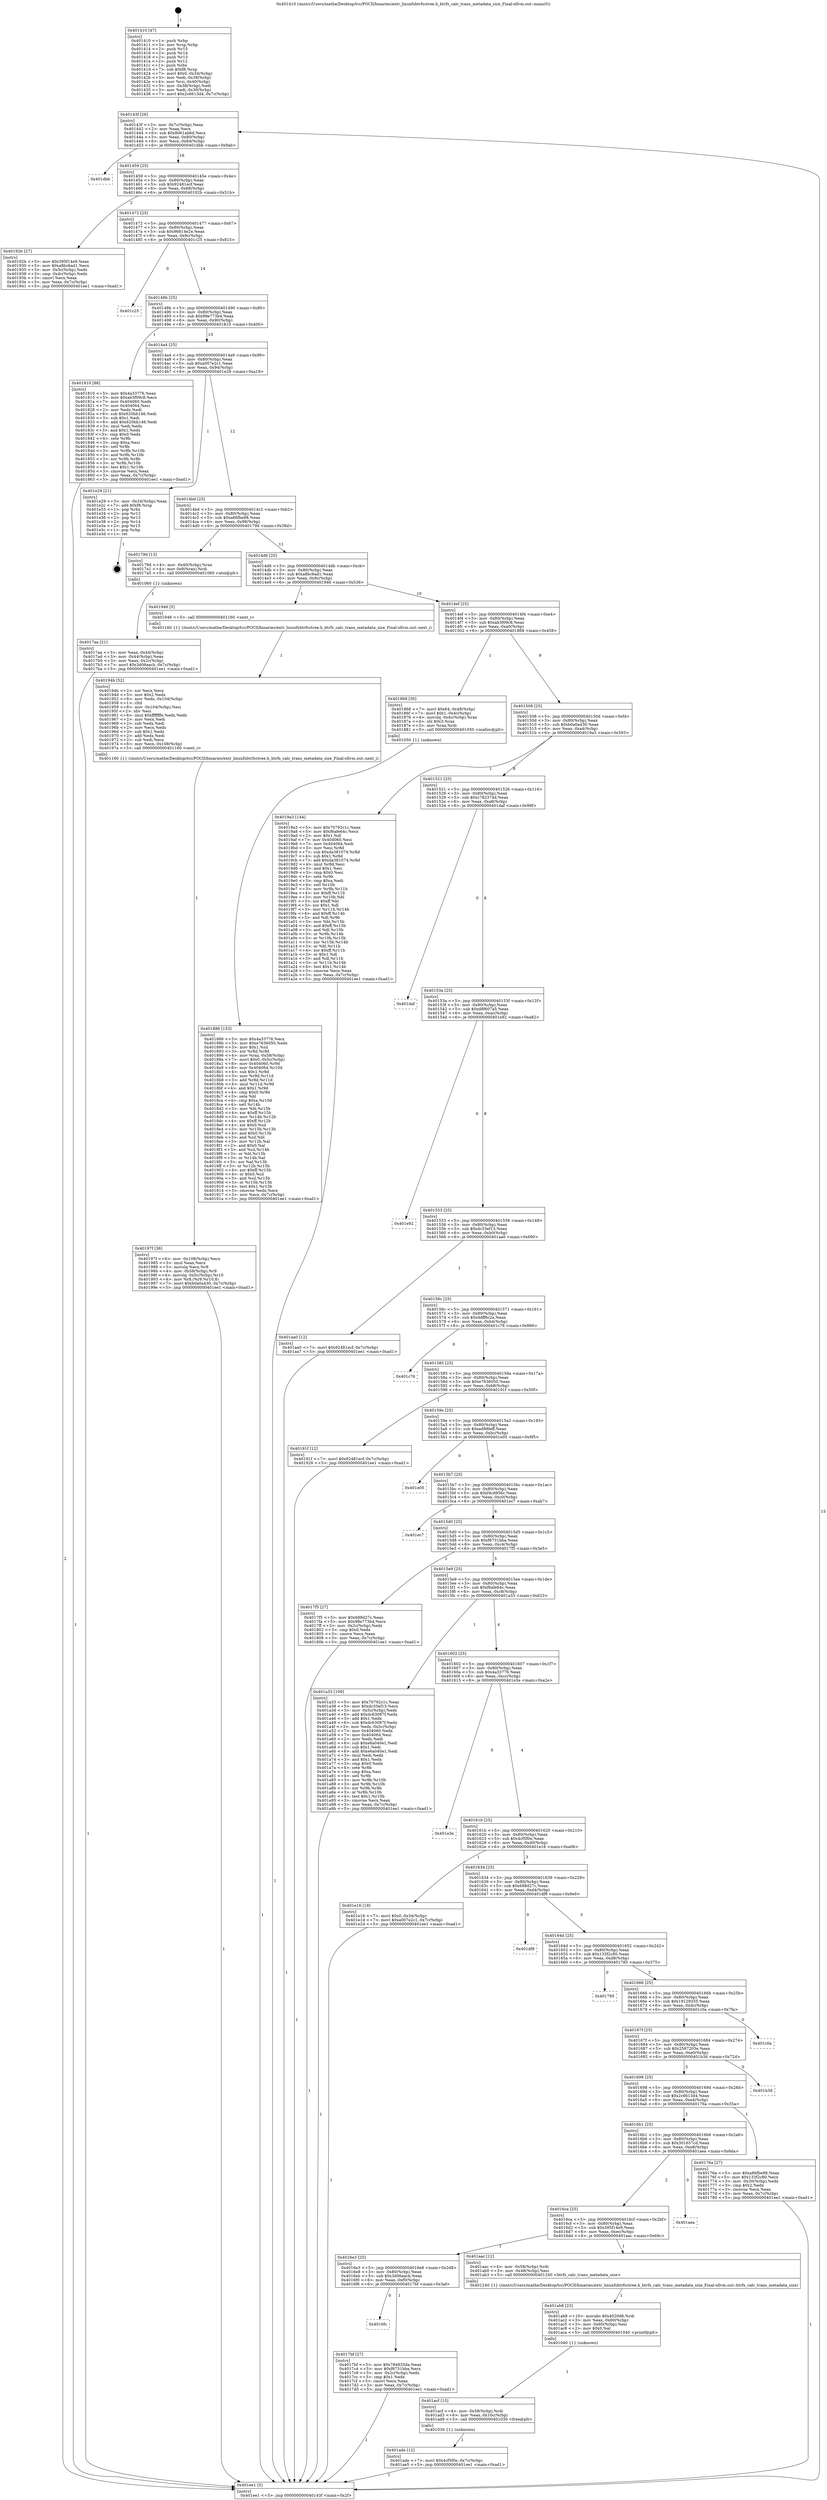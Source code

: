 digraph "0x401410" {
  label = "0x401410 (/mnt/c/Users/mathe/Desktop/tcc/POCII/binaries/extr_linuxfsbtrfsctree.h_btrfs_calc_trans_metadata_size_Final-ollvm.out::main(0))"
  labelloc = "t"
  node[shape=record]

  Entry [label="",width=0.3,height=0.3,shape=circle,fillcolor=black,style=filled]
  "0x40143f" [label="{
     0x40143f [26]\l
     | [instrs]\l
     &nbsp;&nbsp;0x40143f \<+3\>: mov -0x7c(%rbp),%eax\l
     &nbsp;&nbsp;0x401442 \<+2\>: mov %eax,%ecx\l
     &nbsp;&nbsp;0x401444 \<+6\>: sub $0x8061ab6d,%ecx\l
     &nbsp;&nbsp;0x40144a \<+3\>: mov %eax,-0x80(%rbp)\l
     &nbsp;&nbsp;0x40144d \<+6\>: mov %ecx,-0x84(%rbp)\l
     &nbsp;&nbsp;0x401453 \<+6\>: je 0000000000401dbb \<main+0x9ab\>\l
  }"]
  "0x401dbb" [label="{
     0x401dbb\l
  }", style=dashed]
  "0x401459" [label="{
     0x401459 [25]\l
     | [instrs]\l
     &nbsp;&nbsp;0x401459 \<+5\>: jmp 000000000040145e \<main+0x4e\>\l
     &nbsp;&nbsp;0x40145e \<+3\>: mov -0x80(%rbp),%eax\l
     &nbsp;&nbsp;0x401461 \<+5\>: sub $0x92481ecf,%eax\l
     &nbsp;&nbsp;0x401466 \<+6\>: mov %eax,-0x88(%rbp)\l
     &nbsp;&nbsp;0x40146c \<+6\>: je 000000000040192b \<main+0x51b\>\l
  }"]
  Exit [label="",width=0.3,height=0.3,shape=circle,fillcolor=black,style=filled,peripheries=2]
  "0x40192b" [label="{
     0x40192b [27]\l
     | [instrs]\l
     &nbsp;&nbsp;0x40192b \<+5\>: mov $0x395f14e9,%eax\l
     &nbsp;&nbsp;0x401930 \<+5\>: mov $0xa8bc6ad1,%ecx\l
     &nbsp;&nbsp;0x401935 \<+3\>: mov -0x5c(%rbp),%edx\l
     &nbsp;&nbsp;0x401938 \<+3\>: cmp -0x4c(%rbp),%edx\l
     &nbsp;&nbsp;0x40193b \<+3\>: cmovl %ecx,%eax\l
     &nbsp;&nbsp;0x40193e \<+3\>: mov %eax,-0x7c(%rbp)\l
     &nbsp;&nbsp;0x401941 \<+5\>: jmp 0000000000401ee1 \<main+0xad1\>\l
  }"]
  "0x401472" [label="{
     0x401472 [25]\l
     | [instrs]\l
     &nbsp;&nbsp;0x401472 \<+5\>: jmp 0000000000401477 \<main+0x67\>\l
     &nbsp;&nbsp;0x401477 \<+3\>: mov -0x80(%rbp),%eax\l
     &nbsp;&nbsp;0x40147a \<+5\>: sub $0x96814e2e,%eax\l
     &nbsp;&nbsp;0x40147f \<+6\>: mov %eax,-0x8c(%rbp)\l
     &nbsp;&nbsp;0x401485 \<+6\>: je 0000000000401c25 \<main+0x815\>\l
  }"]
  "0x401ade" [label="{
     0x401ade [12]\l
     | [instrs]\l
     &nbsp;&nbsp;0x401ade \<+7\>: movl $0x4cf5f0e,-0x7c(%rbp)\l
     &nbsp;&nbsp;0x401ae5 \<+5\>: jmp 0000000000401ee1 \<main+0xad1\>\l
  }"]
  "0x401c25" [label="{
     0x401c25\l
  }", style=dashed]
  "0x40148b" [label="{
     0x40148b [25]\l
     | [instrs]\l
     &nbsp;&nbsp;0x40148b \<+5\>: jmp 0000000000401490 \<main+0x80\>\l
     &nbsp;&nbsp;0x401490 \<+3\>: mov -0x80(%rbp),%eax\l
     &nbsp;&nbsp;0x401493 \<+5\>: sub $0x99e773b4,%eax\l
     &nbsp;&nbsp;0x401498 \<+6\>: mov %eax,-0x90(%rbp)\l
     &nbsp;&nbsp;0x40149e \<+6\>: je 0000000000401810 \<main+0x400\>\l
  }"]
  "0x401acf" [label="{
     0x401acf [15]\l
     | [instrs]\l
     &nbsp;&nbsp;0x401acf \<+4\>: mov -0x58(%rbp),%rdi\l
     &nbsp;&nbsp;0x401ad3 \<+6\>: mov %eax,-0x10c(%rbp)\l
     &nbsp;&nbsp;0x401ad9 \<+5\>: call 0000000000401030 \<free@plt\>\l
     | [calls]\l
     &nbsp;&nbsp;0x401030 \{1\} (unknown)\l
  }"]
  "0x401810" [label="{
     0x401810 [88]\l
     | [instrs]\l
     &nbsp;&nbsp;0x401810 \<+5\>: mov $0x4a33776,%eax\l
     &nbsp;&nbsp;0x401815 \<+5\>: mov $0xab3f09c8,%ecx\l
     &nbsp;&nbsp;0x40181a \<+7\>: mov 0x404060,%edx\l
     &nbsp;&nbsp;0x401821 \<+7\>: mov 0x404064,%esi\l
     &nbsp;&nbsp;0x401828 \<+2\>: mov %edx,%edi\l
     &nbsp;&nbsp;0x40182a \<+6\>: sub $0x620bb146,%edi\l
     &nbsp;&nbsp;0x401830 \<+3\>: sub $0x1,%edi\l
     &nbsp;&nbsp;0x401833 \<+6\>: add $0x620bb146,%edi\l
     &nbsp;&nbsp;0x401839 \<+3\>: imul %edi,%edx\l
     &nbsp;&nbsp;0x40183c \<+3\>: and $0x1,%edx\l
     &nbsp;&nbsp;0x40183f \<+3\>: cmp $0x0,%edx\l
     &nbsp;&nbsp;0x401842 \<+4\>: sete %r8b\l
     &nbsp;&nbsp;0x401846 \<+3\>: cmp $0xa,%esi\l
     &nbsp;&nbsp;0x401849 \<+4\>: setl %r9b\l
     &nbsp;&nbsp;0x40184d \<+3\>: mov %r8b,%r10b\l
     &nbsp;&nbsp;0x401850 \<+3\>: and %r9b,%r10b\l
     &nbsp;&nbsp;0x401853 \<+3\>: xor %r9b,%r8b\l
     &nbsp;&nbsp;0x401856 \<+3\>: or %r8b,%r10b\l
     &nbsp;&nbsp;0x401859 \<+4\>: test $0x1,%r10b\l
     &nbsp;&nbsp;0x40185d \<+3\>: cmovne %ecx,%eax\l
     &nbsp;&nbsp;0x401860 \<+3\>: mov %eax,-0x7c(%rbp)\l
     &nbsp;&nbsp;0x401863 \<+5\>: jmp 0000000000401ee1 \<main+0xad1\>\l
  }"]
  "0x4014a4" [label="{
     0x4014a4 [25]\l
     | [instrs]\l
     &nbsp;&nbsp;0x4014a4 \<+5\>: jmp 00000000004014a9 \<main+0x99\>\l
     &nbsp;&nbsp;0x4014a9 \<+3\>: mov -0x80(%rbp),%eax\l
     &nbsp;&nbsp;0x4014ac \<+5\>: sub $0xa007e2c1,%eax\l
     &nbsp;&nbsp;0x4014b1 \<+6\>: mov %eax,-0x94(%rbp)\l
     &nbsp;&nbsp;0x4014b7 \<+6\>: je 0000000000401e29 \<main+0xa19\>\l
  }"]
  "0x401ab8" [label="{
     0x401ab8 [23]\l
     | [instrs]\l
     &nbsp;&nbsp;0x401ab8 \<+10\>: movabs $0x4020d6,%rdi\l
     &nbsp;&nbsp;0x401ac2 \<+3\>: mov %eax,-0x60(%rbp)\l
     &nbsp;&nbsp;0x401ac5 \<+3\>: mov -0x60(%rbp),%esi\l
     &nbsp;&nbsp;0x401ac8 \<+2\>: mov $0x0,%al\l
     &nbsp;&nbsp;0x401aca \<+5\>: call 0000000000401040 \<printf@plt\>\l
     | [calls]\l
     &nbsp;&nbsp;0x401040 \{1\} (unknown)\l
  }"]
  "0x401e29" [label="{
     0x401e29 [21]\l
     | [instrs]\l
     &nbsp;&nbsp;0x401e29 \<+3\>: mov -0x34(%rbp),%eax\l
     &nbsp;&nbsp;0x401e2c \<+7\>: add $0xf8,%rsp\l
     &nbsp;&nbsp;0x401e33 \<+1\>: pop %rbx\l
     &nbsp;&nbsp;0x401e34 \<+2\>: pop %r12\l
     &nbsp;&nbsp;0x401e36 \<+2\>: pop %r13\l
     &nbsp;&nbsp;0x401e38 \<+2\>: pop %r14\l
     &nbsp;&nbsp;0x401e3a \<+2\>: pop %r15\l
     &nbsp;&nbsp;0x401e3c \<+1\>: pop %rbp\l
     &nbsp;&nbsp;0x401e3d \<+1\>: ret\l
  }"]
  "0x4014bd" [label="{
     0x4014bd [25]\l
     | [instrs]\l
     &nbsp;&nbsp;0x4014bd \<+5\>: jmp 00000000004014c2 \<main+0xb2\>\l
     &nbsp;&nbsp;0x4014c2 \<+3\>: mov -0x80(%rbp),%eax\l
     &nbsp;&nbsp;0x4014c5 \<+5\>: sub $0xa86fbe98,%eax\l
     &nbsp;&nbsp;0x4014ca \<+6\>: mov %eax,-0x98(%rbp)\l
     &nbsp;&nbsp;0x4014d0 \<+6\>: je 000000000040179d \<main+0x38d\>\l
  }"]
  "0x40197f" [label="{
     0x40197f [36]\l
     | [instrs]\l
     &nbsp;&nbsp;0x40197f \<+6\>: mov -0x108(%rbp),%ecx\l
     &nbsp;&nbsp;0x401985 \<+3\>: imul %eax,%ecx\l
     &nbsp;&nbsp;0x401988 \<+3\>: movslq %ecx,%r8\l
     &nbsp;&nbsp;0x40198b \<+4\>: mov -0x58(%rbp),%r9\l
     &nbsp;&nbsp;0x40198f \<+4\>: movslq -0x5c(%rbp),%r10\l
     &nbsp;&nbsp;0x401993 \<+4\>: mov %r8,(%r9,%r10,8)\l
     &nbsp;&nbsp;0x401997 \<+7\>: movl $0xb0a0a430,-0x7c(%rbp)\l
     &nbsp;&nbsp;0x40199e \<+5\>: jmp 0000000000401ee1 \<main+0xad1\>\l
  }"]
  "0x40179d" [label="{
     0x40179d [13]\l
     | [instrs]\l
     &nbsp;&nbsp;0x40179d \<+4\>: mov -0x40(%rbp),%rax\l
     &nbsp;&nbsp;0x4017a1 \<+4\>: mov 0x8(%rax),%rdi\l
     &nbsp;&nbsp;0x4017a5 \<+5\>: call 0000000000401060 \<atoi@plt\>\l
     | [calls]\l
     &nbsp;&nbsp;0x401060 \{1\} (unknown)\l
  }"]
  "0x4014d6" [label="{
     0x4014d6 [25]\l
     | [instrs]\l
     &nbsp;&nbsp;0x4014d6 \<+5\>: jmp 00000000004014db \<main+0xcb\>\l
     &nbsp;&nbsp;0x4014db \<+3\>: mov -0x80(%rbp),%eax\l
     &nbsp;&nbsp;0x4014de \<+5\>: sub $0xa8bc6ad1,%eax\l
     &nbsp;&nbsp;0x4014e3 \<+6\>: mov %eax,-0x9c(%rbp)\l
     &nbsp;&nbsp;0x4014e9 \<+6\>: je 0000000000401946 \<main+0x536\>\l
  }"]
  "0x40194b" [label="{
     0x40194b [52]\l
     | [instrs]\l
     &nbsp;&nbsp;0x40194b \<+2\>: xor %ecx,%ecx\l
     &nbsp;&nbsp;0x40194d \<+5\>: mov $0x2,%edx\l
     &nbsp;&nbsp;0x401952 \<+6\>: mov %edx,-0x104(%rbp)\l
     &nbsp;&nbsp;0x401958 \<+1\>: cltd\l
     &nbsp;&nbsp;0x401959 \<+6\>: mov -0x104(%rbp),%esi\l
     &nbsp;&nbsp;0x40195f \<+2\>: idiv %esi\l
     &nbsp;&nbsp;0x401961 \<+6\>: imul $0xfffffffe,%edx,%edx\l
     &nbsp;&nbsp;0x401967 \<+2\>: mov %ecx,%edi\l
     &nbsp;&nbsp;0x401969 \<+2\>: sub %edx,%edi\l
     &nbsp;&nbsp;0x40196b \<+2\>: mov %ecx,%edx\l
     &nbsp;&nbsp;0x40196d \<+3\>: sub $0x1,%edx\l
     &nbsp;&nbsp;0x401970 \<+2\>: add %edx,%edi\l
     &nbsp;&nbsp;0x401972 \<+2\>: sub %edi,%ecx\l
     &nbsp;&nbsp;0x401974 \<+6\>: mov %ecx,-0x108(%rbp)\l
     &nbsp;&nbsp;0x40197a \<+5\>: call 0000000000401160 \<next_i\>\l
     | [calls]\l
     &nbsp;&nbsp;0x401160 \{1\} (/mnt/c/Users/mathe/Desktop/tcc/POCII/binaries/extr_linuxfsbtrfsctree.h_btrfs_calc_trans_metadata_size_Final-ollvm.out::next_i)\l
  }"]
  "0x401946" [label="{
     0x401946 [5]\l
     | [instrs]\l
     &nbsp;&nbsp;0x401946 \<+5\>: call 0000000000401160 \<next_i\>\l
     | [calls]\l
     &nbsp;&nbsp;0x401160 \{1\} (/mnt/c/Users/mathe/Desktop/tcc/POCII/binaries/extr_linuxfsbtrfsctree.h_btrfs_calc_trans_metadata_size_Final-ollvm.out::next_i)\l
  }"]
  "0x4014ef" [label="{
     0x4014ef [25]\l
     | [instrs]\l
     &nbsp;&nbsp;0x4014ef \<+5\>: jmp 00000000004014f4 \<main+0xe4\>\l
     &nbsp;&nbsp;0x4014f4 \<+3\>: mov -0x80(%rbp),%eax\l
     &nbsp;&nbsp;0x4014f7 \<+5\>: sub $0xab3f09c8,%eax\l
     &nbsp;&nbsp;0x4014fc \<+6\>: mov %eax,-0xa0(%rbp)\l
     &nbsp;&nbsp;0x401502 \<+6\>: je 0000000000401868 \<main+0x458\>\l
  }"]
  "0x401886" [label="{
     0x401886 [153]\l
     | [instrs]\l
     &nbsp;&nbsp;0x401886 \<+5\>: mov $0x4a33776,%ecx\l
     &nbsp;&nbsp;0x40188b \<+5\>: mov $0xe7636050,%edx\l
     &nbsp;&nbsp;0x401890 \<+3\>: mov $0x1,%sil\l
     &nbsp;&nbsp;0x401893 \<+3\>: xor %r8d,%r8d\l
     &nbsp;&nbsp;0x401896 \<+4\>: mov %rax,-0x58(%rbp)\l
     &nbsp;&nbsp;0x40189a \<+7\>: movl $0x0,-0x5c(%rbp)\l
     &nbsp;&nbsp;0x4018a1 \<+8\>: mov 0x404060,%r9d\l
     &nbsp;&nbsp;0x4018a9 \<+8\>: mov 0x404064,%r10d\l
     &nbsp;&nbsp;0x4018b1 \<+4\>: sub $0x1,%r8d\l
     &nbsp;&nbsp;0x4018b5 \<+3\>: mov %r9d,%r11d\l
     &nbsp;&nbsp;0x4018b8 \<+3\>: add %r8d,%r11d\l
     &nbsp;&nbsp;0x4018bb \<+4\>: imul %r11d,%r9d\l
     &nbsp;&nbsp;0x4018bf \<+4\>: and $0x1,%r9d\l
     &nbsp;&nbsp;0x4018c3 \<+4\>: cmp $0x0,%r9d\l
     &nbsp;&nbsp;0x4018c7 \<+3\>: sete %bl\l
     &nbsp;&nbsp;0x4018ca \<+4\>: cmp $0xa,%r10d\l
     &nbsp;&nbsp;0x4018ce \<+4\>: setl %r14b\l
     &nbsp;&nbsp;0x4018d2 \<+3\>: mov %bl,%r15b\l
     &nbsp;&nbsp;0x4018d5 \<+4\>: xor $0xff,%r15b\l
     &nbsp;&nbsp;0x4018d9 \<+3\>: mov %r14b,%r12b\l
     &nbsp;&nbsp;0x4018dc \<+4\>: xor $0xff,%r12b\l
     &nbsp;&nbsp;0x4018e0 \<+4\>: xor $0x0,%sil\l
     &nbsp;&nbsp;0x4018e4 \<+3\>: mov %r15b,%r13b\l
     &nbsp;&nbsp;0x4018e7 \<+4\>: and $0x0,%r13b\l
     &nbsp;&nbsp;0x4018eb \<+3\>: and %sil,%bl\l
     &nbsp;&nbsp;0x4018ee \<+3\>: mov %r12b,%al\l
     &nbsp;&nbsp;0x4018f1 \<+2\>: and $0x0,%al\l
     &nbsp;&nbsp;0x4018f3 \<+3\>: and %sil,%r14b\l
     &nbsp;&nbsp;0x4018f6 \<+3\>: or %bl,%r13b\l
     &nbsp;&nbsp;0x4018f9 \<+3\>: or %r14b,%al\l
     &nbsp;&nbsp;0x4018fc \<+3\>: xor %al,%r13b\l
     &nbsp;&nbsp;0x4018ff \<+3\>: or %r12b,%r15b\l
     &nbsp;&nbsp;0x401902 \<+4\>: xor $0xff,%r15b\l
     &nbsp;&nbsp;0x401906 \<+4\>: or $0x0,%sil\l
     &nbsp;&nbsp;0x40190a \<+3\>: and %sil,%r15b\l
     &nbsp;&nbsp;0x40190d \<+3\>: or %r15b,%r13b\l
     &nbsp;&nbsp;0x401910 \<+4\>: test $0x1,%r13b\l
     &nbsp;&nbsp;0x401914 \<+3\>: cmovne %edx,%ecx\l
     &nbsp;&nbsp;0x401917 \<+3\>: mov %ecx,-0x7c(%rbp)\l
     &nbsp;&nbsp;0x40191a \<+5\>: jmp 0000000000401ee1 \<main+0xad1\>\l
  }"]
  "0x401868" [label="{
     0x401868 [30]\l
     | [instrs]\l
     &nbsp;&nbsp;0x401868 \<+7\>: movl $0x64,-0x48(%rbp)\l
     &nbsp;&nbsp;0x40186f \<+7\>: movl $0x1,-0x4c(%rbp)\l
     &nbsp;&nbsp;0x401876 \<+4\>: movslq -0x4c(%rbp),%rax\l
     &nbsp;&nbsp;0x40187a \<+4\>: shl $0x3,%rax\l
     &nbsp;&nbsp;0x40187e \<+3\>: mov %rax,%rdi\l
     &nbsp;&nbsp;0x401881 \<+5\>: call 0000000000401050 \<malloc@plt\>\l
     | [calls]\l
     &nbsp;&nbsp;0x401050 \{1\} (unknown)\l
  }"]
  "0x401508" [label="{
     0x401508 [25]\l
     | [instrs]\l
     &nbsp;&nbsp;0x401508 \<+5\>: jmp 000000000040150d \<main+0xfd\>\l
     &nbsp;&nbsp;0x40150d \<+3\>: mov -0x80(%rbp),%eax\l
     &nbsp;&nbsp;0x401510 \<+5\>: sub $0xb0a0a430,%eax\l
     &nbsp;&nbsp;0x401515 \<+6\>: mov %eax,-0xa4(%rbp)\l
     &nbsp;&nbsp;0x40151b \<+6\>: je 00000000004019a3 \<main+0x593\>\l
  }"]
  "0x4016fc" [label="{
     0x4016fc\l
  }", style=dashed]
  "0x4019a3" [label="{
     0x4019a3 [144]\l
     | [instrs]\l
     &nbsp;&nbsp;0x4019a3 \<+5\>: mov $0x70792c1c,%eax\l
     &nbsp;&nbsp;0x4019a8 \<+5\>: mov $0xf6afe64c,%ecx\l
     &nbsp;&nbsp;0x4019ad \<+2\>: mov $0x1,%dl\l
     &nbsp;&nbsp;0x4019af \<+7\>: mov 0x404060,%esi\l
     &nbsp;&nbsp;0x4019b6 \<+7\>: mov 0x404064,%edi\l
     &nbsp;&nbsp;0x4019bd \<+3\>: mov %esi,%r8d\l
     &nbsp;&nbsp;0x4019c0 \<+7\>: sub $0xda381074,%r8d\l
     &nbsp;&nbsp;0x4019c7 \<+4\>: sub $0x1,%r8d\l
     &nbsp;&nbsp;0x4019cb \<+7\>: add $0xda381074,%r8d\l
     &nbsp;&nbsp;0x4019d2 \<+4\>: imul %r8d,%esi\l
     &nbsp;&nbsp;0x4019d6 \<+3\>: and $0x1,%esi\l
     &nbsp;&nbsp;0x4019d9 \<+3\>: cmp $0x0,%esi\l
     &nbsp;&nbsp;0x4019dc \<+4\>: sete %r9b\l
     &nbsp;&nbsp;0x4019e0 \<+3\>: cmp $0xa,%edi\l
     &nbsp;&nbsp;0x4019e3 \<+4\>: setl %r10b\l
     &nbsp;&nbsp;0x4019e7 \<+3\>: mov %r9b,%r11b\l
     &nbsp;&nbsp;0x4019ea \<+4\>: xor $0xff,%r11b\l
     &nbsp;&nbsp;0x4019ee \<+3\>: mov %r10b,%bl\l
     &nbsp;&nbsp;0x4019f1 \<+3\>: xor $0xff,%bl\l
     &nbsp;&nbsp;0x4019f4 \<+3\>: xor $0x1,%dl\l
     &nbsp;&nbsp;0x4019f7 \<+3\>: mov %r11b,%r14b\l
     &nbsp;&nbsp;0x4019fa \<+4\>: and $0xff,%r14b\l
     &nbsp;&nbsp;0x4019fe \<+3\>: and %dl,%r9b\l
     &nbsp;&nbsp;0x401a01 \<+3\>: mov %bl,%r15b\l
     &nbsp;&nbsp;0x401a04 \<+4\>: and $0xff,%r15b\l
     &nbsp;&nbsp;0x401a08 \<+3\>: and %dl,%r10b\l
     &nbsp;&nbsp;0x401a0b \<+3\>: or %r9b,%r14b\l
     &nbsp;&nbsp;0x401a0e \<+3\>: or %r10b,%r15b\l
     &nbsp;&nbsp;0x401a11 \<+3\>: xor %r15b,%r14b\l
     &nbsp;&nbsp;0x401a14 \<+3\>: or %bl,%r11b\l
     &nbsp;&nbsp;0x401a17 \<+4\>: xor $0xff,%r11b\l
     &nbsp;&nbsp;0x401a1b \<+3\>: or $0x1,%dl\l
     &nbsp;&nbsp;0x401a1e \<+3\>: and %dl,%r11b\l
     &nbsp;&nbsp;0x401a21 \<+3\>: or %r11b,%r14b\l
     &nbsp;&nbsp;0x401a24 \<+4\>: test $0x1,%r14b\l
     &nbsp;&nbsp;0x401a28 \<+3\>: cmovne %ecx,%eax\l
     &nbsp;&nbsp;0x401a2b \<+3\>: mov %eax,-0x7c(%rbp)\l
     &nbsp;&nbsp;0x401a2e \<+5\>: jmp 0000000000401ee1 \<main+0xad1\>\l
  }"]
  "0x401521" [label="{
     0x401521 [25]\l
     | [instrs]\l
     &nbsp;&nbsp;0x401521 \<+5\>: jmp 0000000000401526 \<main+0x116\>\l
     &nbsp;&nbsp;0x401526 \<+3\>: mov -0x80(%rbp),%eax\l
     &nbsp;&nbsp;0x401529 \<+5\>: sub $0xc782374d,%eax\l
     &nbsp;&nbsp;0x40152e \<+6\>: mov %eax,-0xa8(%rbp)\l
     &nbsp;&nbsp;0x401534 \<+6\>: je 0000000000401daf \<main+0x99f\>\l
  }"]
  "0x4017bf" [label="{
     0x4017bf [27]\l
     | [instrs]\l
     &nbsp;&nbsp;0x4017bf \<+5\>: mov $0x784833da,%eax\l
     &nbsp;&nbsp;0x4017c4 \<+5\>: mov $0xf6731bba,%ecx\l
     &nbsp;&nbsp;0x4017c9 \<+3\>: mov -0x2c(%rbp),%edx\l
     &nbsp;&nbsp;0x4017cc \<+3\>: cmp $0x1,%edx\l
     &nbsp;&nbsp;0x4017cf \<+3\>: cmovl %ecx,%eax\l
     &nbsp;&nbsp;0x4017d2 \<+3\>: mov %eax,-0x7c(%rbp)\l
     &nbsp;&nbsp;0x4017d5 \<+5\>: jmp 0000000000401ee1 \<main+0xad1\>\l
  }"]
  "0x401daf" [label="{
     0x401daf\l
  }", style=dashed]
  "0x40153a" [label="{
     0x40153a [25]\l
     | [instrs]\l
     &nbsp;&nbsp;0x40153a \<+5\>: jmp 000000000040153f \<main+0x12f\>\l
     &nbsp;&nbsp;0x40153f \<+3\>: mov -0x80(%rbp),%eax\l
     &nbsp;&nbsp;0x401542 \<+5\>: sub $0xd8f607a5,%eax\l
     &nbsp;&nbsp;0x401547 \<+6\>: mov %eax,-0xac(%rbp)\l
     &nbsp;&nbsp;0x40154d \<+6\>: je 0000000000401e92 \<main+0xa82\>\l
  }"]
  "0x4016e3" [label="{
     0x4016e3 [25]\l
     | [instrs]\l
     &nbsp;&nbsp;0x4016e3 \<+5\>: jmp 00000000004016e8 \<main+0x2d8\>\l
     &nbsp;&nbsp;0x4016e8 \<+3\>: mov -0x80(%rbp),%eax\l
     &nbsp;&nbsp;0x4016eb \<+5\>: sub $0x3d06aacb,%eax\l
     &nbsp;&nbsp;0x4016f0 \<+6\>: mov %eax,-0xf0(%rbp)\l
     &nbsp;&nbsp;0x4016f6 \<+6\>: je 00000000004017bf \<main+0x3af\>\l
  }"]
  "0x401e92" [label="{
     0x401e92\l
  }", style=dashed]
  "0x401553" [label="{
     0x401553 [25]\l
     | [instrs]\l
     &nbsp;&nbsp;0x401553 \<+5\>: jmp 0000000000401558 \<main+0x148\>\l
     &nbsp;&nbsp;0x401558 \<+3\>: mov -0x80(%rbp),%eax\l
     &nbsp;&nbsp;0x40155b \<+5\>: sub $0xdc33ef13,%eax\l
     &nbsp;&nbsp;0x401560 \<+6\>: mov %eax,-0xb0(%rbp)\l
     &nbsp;&nbsp;0x401566 \<+6\>: je 0000000000401aa0 \<main+0x690\>\l
  }"]
  "0x401aac" [label="{
     0x401aac [12]\l
     | [instrs]\l
     &nbsp;&nbsp;0x401aac \<+4\>: mov -0x58(%rbp),%rdi\l
     &nbsp;&nbsp;0x401ab0 \<+3\>: mov -0x48(%rbp),%esi\l
     &nbsp;&nbsp;0x401ab3 \<+5\>: call 0000000000401240 \<btrfs_calc_trans_metadata_size\>\l
     | [calls]\l
     &nbsp;&nbsp;0x401240 \{1\} (/mnt/c/Users/mathe/Desktop/tcc/POCII/binaries/extr_linuxfsbtrfsctree.h_btrfs_calc_trans_metadata_size_Final-ollvm.out::btrfs_calc_trans_metadata_size)\l
  }"]
  "0x401aa0" [label="{
     0x401aa0 [12]\l
     | [instrs]\l
     &nbsp;&nbsp;0x401aa0 \<+7\>: movl $0x92481ecf,-0x7c(%rbp)\l
     &nbsp;&nbsp;0x401aa7 \<+5\>: jmp 0000000000401ee1 \<main+0xad1\>\l
  }"]
  "0x40156c" [label="{
     0x40156c [25]\l
     | [instrs]\l
     &nbsp;&nbsp;0x40156c \<+5\>: jmp 0000000000401571 \<main+0x161\>\l
     &nbsp;&nbsp;0x401571 \<+3\>: mov -0x80(%rbp),%eax\l
     &nbsp;&nbsp;0x401574 \<+5\>: sub $0xddff6c2a,%eax\l
     &nbsp;&nbsp;0x401579 \<+6\>: mov %eax,-0xb4(%rbp)\l
     &nbsp;&nbsp;0x40157f \<+6\>: je 0000000000401c76 \<main+0x866\>\l
  }"]
  "0x4016ca" [label="{
     0x4016ca [25]\l
     | [instrs]\l
     &nbsp;&nbsp;0x4016ca \<+5\>: jmp 00000000004016cf \<main+0x2bf\>\l
     &nbsp;&nbsp;0x4016cf \<+3\>: mov -0x80(%rbp),%eax\l
     &nbsp;&nbsp;0x4016d2 \<+5\>: sub $0x395f14e9,%eax\l
     &nbsp;&nbsp;0x4016d7 \<+6\>: mov %eax,-0xec(%rbp)\l
     &nbsp;&nbsp;0x4016dd \<+6\>: je 0000000000401aac \<main+0x69c\>\l
  }"]
  "0x401c76" [label="{
     0x401c76\l
  }", style=dashed]
  "0x401585" [label="{
     0x401585 [25]\l
     | [instrs]\l
     &nbsp;&nbsp;0x401585 \<+5\>: jmp 000000000040158a \<main+0x17a\>\l
     &nbsp;&nbsp;0x40158a \<+3\>: mov -0x80(%rbp),%eax\l
     &nbsp;&nbsp;0x40158d \<+5\>: sub $0xe7636050,%eax\l
     &nbsp;&nbsp;0x401592 \<+6\>: mov %eax,-0xb8(%rbp)\l
     &nbsp;&nbsp;0x401598 \<+6\>: je 000000000040191f \<main+0x50f\>\l
  }"]
  "0x401aea" [label="{
     0x401aea\l
  }", style=dashed]
  "0x40191f" [label="{
     0x40191f [12]\l
     | [instrs]\l
     &nbsp;&nbsp;0x40191f \<+7\>: movl $0x92481ecf,-0x7c(%rbp)\l
     &nbsp;&nbsp;0x401926 \<+5\>: jmp 0000000000401ee1 \<main+0xad1\>\l
  }"]
  "0x40159e" [label="{
     0x40159e [25]\l
     | [instrs]\l
     &nbsp;&nbsp;0x40159e \<+5\>: jmp 00000000004015a3 \<main+0x193\>\l
     &nbsp;&nbsp;0x4015a3 \<+3\>: mov -0x80(%rbp),%eax\l
     &nbsp;&nbsp;0x4015a6 \<+5\>: sub $0xed98feff,%eax\l
     &nbsp;&nbsp;0x4015ab \<+6\>: mov %eax,-0xbc(%rbp)\l
     &nbsp;&nbsp;0x4015b1 \<+6\>: je 0000000000401e05 \<main+0x9f5\>\l
  }"]
  "0x4017aa" [label="{
     0x4017aa [21]\l
     | [instrs]\l
     &nbsp;&nbsp;0x4017aa \<+3\>: mov %eax,-0x44(%rbp)\l
     &nbsp;&nbsp;0x4017ad \<+3\>: mov -0x44(%rbp),%eax\l
     &nbsp;&nbsp;0x4017b0 \<+3\>: mov %eax,-0x2c(%rbp)\l
     &nbsp;&nbsp;0x4017b3 \<+7\>: movl $0x3d06aacb,-0x7c(%rbp)\l
     &nbsp;&nbsp;0x4017ba \<+5\>: jmp 0000000000401ee1 \<main+0xad1\>\l
  }"]
  "0x401e05" [label="{
     0x401e05\l
  }", style=dashed]
  "0x4015b7" [label="{
     0x4015b7 [25]\l
     | [instrs]\l
     &nbsp;&nbsp;0x4015b7 \<+5\>: jmp 00000000004015bc \<main+0x1ac\>\l
     &nbsp;&nbsp;0x4015bc \<+3\>: mov -0x80(%rbp),%eax\l
     &nbsp;&nbsp;0x4015bf \<+5\>: sub $0xf4cd956c,%eax\l
     &nbsp;&nbsp;0x4015c4 \<+6\>: mov %eax,-0xc0(%rbp)\l
     &nbsp;&nbsp;0x4015ca \<+6\>: je 0000000000401ec7 \<main+0xab7\>\l
  }"]
  "0x401410" [label="{
     0x401410 [47]\l
     | [instrs]\l
     &nbsp;&nbsp;0x401410 \<+1\>: push %rbp\l
     &nbsp;&nbsp;0x401411 \<+3\>: mov %rsp,%rbp\l
     &nbsp;&nbsp;0x401414 \<+2\>: push %r15\l
     &nbsp;&nbsp;0x401416 \<+2\>: push %r14\l
     &nbsp;&nbsp;0x401418 \<+2\>: push %r13\l
     &nbsp;&nbsp;0x40141a \<+2\>: push %r12\l
     &nbsp;&nbsp;0x40141c \<+1\>: push %rbx\l
     &nbsp;&nbsp;0x40141d \<+7\>: sub $0xf8,%rsp\l
     &nbsp;&nbsp;0x401424 \<+7\>: movl $0x0,-0x34(%rbp)\l
     &nbsp;&nbsp;0x40142b \<+3\>: mov %edi,-0x38(%rbp)\l
     &nbsp;&nbsp;0x40142e \<+4\>: mov %rsi,-0x40(%rbp)\l
     &nbsp;&nbsp;0x401432 \<+3\>: mov -0x38(%rbp),%edi\l
     &nbsp;&nbsp;0x401435 \<+3\>: mov %edi,-0x30(%rbp)\l
     &nbsp;&nbsp;0x401438 \<+7\>: movl $0x2c6613d4,-0x7c(%rbp)\l
  }"]
  "0x401ec7" [label="{
     0x401ec7\l
  }", style=dashed]
  "0x4015d0" [label="{
     0x4015d0 [25]\l
     | [instrs]\l
     &nbsp;&nbsp;0x4015d0 \<+5\>: jmp 00000000004015d5 \<main+0x1c5\>\l
     &nbsp;&nbsp;0x4015d5 \<+3\>: mov -0x80(%rbp),%eax\l
     &nbsp;&nbsp;0x4015d8 \<+5\>: sub $0xf6731bba,%eax\l
     &nbsp;&nbsp;0x4015dd \<+6\>: mov %eax,-0xc4(%rbp)\l
     &nbsp;&nbsp;0x4015e3 \<+6\>: je 00000000004017f5 \<main+0x3e5\>\l
  }"]
  "0x401ee1" [label="{
     0x401ee1 [5]\l
     | [instrs]\l
     &nbsp;&nbsp;0x401ee1 \<+5\>: jmp 000000000040143f \<main+0x2f\>\l
  }"]
  "0x4017f5" [label="{
     0x4017f5 [27]\l
     | [instrs]\l
     &nbsp;&nbsp;0x4017f5 \<+5\>: mov $0x688d27c,%eax\l
     &nbsp;&nbsp;0x4017fa \<+5\>: mov $0x99e773b4,%ecx\l
     &nbsp;&nbsp;0x4017ff \<+3\>: mov -0x2c(%rbp),%edx\l
     &nbsp;&nbsp;0x401802 \<+3\>: cmp $0x0,%edx\l
     &nbsp;&nbsp;0x401805 \<+3\>: cmove %ecx,%eax\l
     &nbsp;&nbsp;0x401808 \<+3\>: mov %eax,-0x7c(%rbp)\l
     &nbsp;&nbsp;0x40180b \<+5\>: jmp 0000000000401ee1 \<main+0xad1\>\l
  }"]
  "0x4015e9" [label="{
     0x4015e9 [25]\l
     | [instrs]\l
     &nbsp;&nbsp;0x4015e9 \<+5\>: jmp 00000000004015ee \<main+0x1de\>\l
     &nbsp;&nbsp;0x4015ee \<+3\>: mov -0x80(%rbp),%eax\l
     &nbsp;&nbsp;0x4015f1 \<+5\>: sub $0xf6afe64c,%eax\l
     &nbsp;&nbsp;0x4015f6 \<+6\>: mov %eax,-0xc8(%rbp)\l
     &nbsp;&nbsp;0x4015fc \<+6\>: je 0000000000401a33 \<main+0x623\>\l
  }"]
  "0x4016b1" [label="{
     0x4016b1 [25]\l
     | [instrs]\l
     &nbsp;&nbsp;0x4016b1 \<+5\>: jmp 00000000004016b6 \<main+0x2a6\>\l
     &nbsp;&nbsp;0x4016b6 \<+3\>: mov -0x80(%rbp),%eax\l
     &nbsp;&nbsp;0x4016b9 \<+5\>: sub $0x301657cd,%eax\l
     &nbsp;&nbsp;0x4016be \<+6\>: mov %eax,-0xe8(%rbp)\l
     &nbsp;&nbsp;0x4016c4 \<+6\>: je 0000000000401aea \<main+0x6da\>\l
  }"]
  "0x401a33" [label="{
     0x401a33 [109]\l
     | [instrs]\l
     &nbsp;&nbsp;0x401a33 \<+5\>: mov $0x70792c1c,%eax\l
     &nbsp;&nbsp;0x401a38 \<+5\>: mov $0xdc33ef13,%ecx\l
     &nbsp;&nbsp;0x401a3d \<+3\>: mov -0x5c(%rbp),%edx\l
     &nbsp;&nbsp;0x401a40 \<+6\>: add $0xdc63087f,%edx\l
     &nbsp;&nbsp;0x401a46 \<+3\>: add $0x1,%edx\l
     &nbsp;&nbsp;0x401a49 \<+6\>: sub $0xdc63087f,%edx\l
     &nbsp;&nbsp;0x401a4f \<+3\>: mov %edx,-0x5c(%rbp)\l
     &nbsp;&nbsp;0x401a52 \<+7\>: mov 0x404060,%edx\l
     &nbsp;&nbsp;0x401a59 \<+7\>: mov 0x404064,%esi\l
     &nbsp;&nbsp;0x401a60 \<+2\>: mov %edx,%edi\l
     &nbsp;&nbsp;0x401a62 \<+6\>: sub $0xe6a040e1,%edi\l
     &nbsp;&nbsp;0x401a68 \<+3\>: sub $0x1,%edi\l
     &nbsp;&nbsp;0x401a6b \<+6\>: add $0xe6a040e1,%edi\l
     &nbsp;&nbsp;0x401a71 \<+3\>: imul %edi,%edx\l
     &nbsp;&nbsp;0x401a74 \<+3\>: and $0x1,%edx\l
     &nbsp;&nbsp;0x401a77 \<+3\>: cmp $0x0,%edx\l
     &nbsp;&nbsp;0x401a7a \<+4\>: sete %r8b\l
     &nbsp;&nbsp;0x401a7e \<+3\>: cmp $0xa,%esi\l
     &nbsp;&nbsp;0x401a81 \<+4\>: setl %r9b\l
     &nbsp;&nbsp;0x401a85 \<+3\>: mov %r8b,%r10b\l
     &nbsp;&nbsp;0x401a88 \<+3\>: and %r9b,%r10b\l
     &nbsp;&nbsp;0x401a8b \<+3\>: xor %r9b,%r8b\l
     &nbsp;&nbsp;0x401a8e \<+3\>: or %r8b,%r10b\l
     &nbsp;&nbsp;0x401a91 \<+4\>: test $0x1,%r10b\l
     &nbsp;&nbsp;0x401a95 \<+3\>: cmovne %ecx,%eax\l
     &nbsp;&nbsp;0x401a98 \<+3\>: mov %eax,-0x7c(%rbp)\l
     &nbsp;&nbsp;0x401a9b \<+5\>: jmp 0000000000401ee1 \<main+0xad1\>\l
  }"]
  "0x401602" [label="{
     0x401602 [25]\l
     | [instrs]\l
     &nbsp;&nbsp;0x401602 \<+5\>: jmp 0000000000401607 \<main+0x1f7\>\l
     &nbsp;&nbsp;0x401607 \<+3\>: mov -0x80(%rbp),%eax\l
     &nbsp;&nbsp;0x40160a \<+5\>: sub $0x4a33776,%eax\l
     &nbsp;&nbsp;0x40160f \<+6\>: mov %eax,-0xcc(%rbp)\l
     &nbsp;&nbsp;0x401615 \<+6\>: je 0000000000401e3e \<main+0xa2e\>\l
  }"]
  "0x40176a" [label="{
     0x40176a [27]\l
     | [instrs]\l
     &nbsp;&nbsp;0x40176a \<+5\>: mov $0xa86fbe98,%eax\l
     &nbsp;&nbsp;0x40176f \<+5\>: mov $0x133f2c80,%ecx\l
     &nbsp;&nbsp;0x401774 \<+3\>: mov -0x30(%rbp),%edx\l
     &nbsp;&nbsp;0x401777 \<+3\>: cmp $0x2,%edx\l
     &nbsp;&nbsp;0x40177a \<+3\>: cmovne %ecx,%eax\l
     &nbsp;&nbsp;0x40177d \<+3\>: mov %eax,-0x7c(%rbp)\l
     &nbsp;&nbsp;0x401780 \<+5\>: jmp 0000000000401ee1 \<main+0xad1\>\l
  }"]
  "0x401e3e" [label="{
     0x401e3e\l
  }", style=dashed]
  "0x40161b" [label="{
     0x40161b [25]\l
     | [instrs]\l
     &nbsp;&nbsp;0x40161b \<+5\>: jmp 0000000000401620 \<main+0x210\>\l
     &nbsp;&nbsp;0x401620 \<+3\>: mov -0x80(%rbp),%eax\l
     &nbsp;&nbsp;0x401623 \<+5\>: sub $0x4cf5f0e,%eax\l
     &nbsp;&nbsp;0x401628 \<+6\>: mov %eax,-0xd0(%rbp)\l
     &nbsp;&nbsp;0x40162e \<+6\>: je 0000000000401e16 \<main+0xa06\>\l
  }"]
  "0x401698" [label="{
     0x401698 [25]\l
     | [instrs]\l
     &nbsp;&nbsp;0x401698 \<+5\>: jmp 000000000040169d \<main+0x28d\>\l
     &nbsp;&nbsp;0x40169d \<+3\>: mov -0x80(%rbp),%eax\l
     &nbsp;&nbsp;0x4016a0 \<+5\>: sub $0x2c6613d4,%eax\l
     &nbsp;&nbsp;0x4016a5 \<+6\>: mov %eax,-0xe4(%rbp)\l
     &nbsp;&nbsp;0x4016ab \<+6\>: je 000000000040176a \<main+0x35a\>\l
  }"]
  "0x401e16" [label="{
     0x401e16 [19]\l
     | [instrs]\l
     &nbsp;&nbsp;0x401e16 \<+7\>: movl $0x0,-0x34(%rbp)\l
     &nbsp;&nbsp;0x401e1d \<+7\>: movl $0xa007e2c1,-0x7c(%rbp)\l
     &nbsp;&nbsp;0x401e24 \<+5\>: jmp 0000000000401ee1 \<main+0xad1\>\l
  }"]
  "0x401634" [label="{
     0x401634 [25]\l
     | [instrs]\l
     &nbsp;&nbsp;0x401634 \<+5\>: jmp 0000000000401639 \<main+0x229\>\l
     &nbsp;&nbsp;0x401639 \<+3\>: mov -0x80(%rbp),%eax\l
     &nbsp;&nbsp;0x40163c \<+5\>: sub $0x688d27c,%eax\l
     &nbsp;&nbsp;0x401641 \<+6\>: mov %eax,-0xd4(%rbp)\l
     &nbsp;&nbsp;0x401647 \<+6\>: je 0000000000401df9 \<main+0x9e9\>\l
  }"]
  "0x401b3d" [label="{
     0x401b3d\l
  }", style=dashed]
  "0x401df9" [label="{
     0x401df9\l
  }", style=dashed]
  "0x40164d" [label="{
     0x40164d [25]\l
     | [instrs]\l
     &nbsp;&nbsp;0x40164d \<+5\>: jmp 0000000000401652 \<main+0x242\>\l
     &nbsp;&nbsp;0x401652 \<+3\>: mov -0x80(%rbp),%eax\l
     &nbsp;&nbsp;0x401655 \<+5\>: sub $0x133f2c80,%eax\l
     &nbsp;&nbsp;0x40165a \<+6\>: mov %eax,-0xd8(%rbp)\l
     &nbsp;&nbsp;0x401660 \<+6\>: je 0000000000401785 \<main+0x375\>\l
  }"]
  "0x40167f" [label="{
     0x40167f [25]\l
     | [instrs]\l
     &nbsp;&nbsp;0x40167f \<+5\>: jmp 0000000000401684 \<main+0x274\>\l
     &nbsp;&nbsp;0x401684 \<+3\>: mov -0x80(%rbp),%eax\l
     &nbsp;&nbsp;0x401687 \<+5\>: sub $0x2587203e,%eax\l
     &nbsp;&nbsp;0x40168c \<+6\>: mov %eax,-0xe0(%rbp)\l
     &nbsp;&nbsp;0x401692 \<+6\>: je 0000000000401b3d \<main+0x72d\>\l
  }"]
  "0x401785" [label="{
     0x401785\l
  }", style=dashed]
  "0x401666" [label="{
     0x401666 [25]\l
     | [instrs]\l
     &nbsp;&nbsp;0x401666 \<+5\>: jmp 000000000040166b \<main+0x25b\>\l
     &nbsp;&nbsp;0x40166b \<+3\>: mov -0x80(%rbp),%eax\l
     &nbsp;&nbsp;0x40166e \<+5\>: sub $0x19129335,%eax\l
     &nbsp;&nbsp;0x401673 \<+6\>: mov %eax,-0xdc(%rbp)\l
     &nbsp;&nbsp;0x401679 \<+6\>: je 0000000000401c0a \<main+0x7fa\>\l
  }"]
  "0x401c0a" [label="{
     0x401c0a\l
  }", style=dashed]
  Entry -> "0x401410" [label=" 1"]
  "0x40143f" -> "0x401dbb" [label=" 0"]
  "0x40143f" -> "0x401459" [label=" 16"]
  "0x401e29" -> Exit [label=" 1"]
  "0x401459" -> "0x40192b" [label=" 2"]
  "0x401459" -> "0x401472" [label=" 14"]
  "0x401e16" -> "0x401ee1" [label=" 1"]
  "0x401472" -> "0x401c25" [label=" 0"]
  "0x401472" -> "0x40148b" [label=" 14"]
  "0x401ade" -> "0x401ee1" [label=" 1"]
  "0x40148b" -> "0x401810" [label=" 1"]
  "0x40148b" -> "0x4014a4" [label=" 13"]
  "0x401acf" -> "0x401ade" [label=" 1"]
  "0x4014a4" -> "0x401e29" [label=" 1"]
  "0x4014a4" -> "0x4014bd" [label=" 12"]
  "0x401ab8" -> "0x401acf" [label=" 1"]
  "0x4014bd" -> "0x40179d" [label=" 1"]
  "0x4014bd" -> "0x4014d6" [label=" 11"]
  "0x401aac" -> "0x401ab8" [label=" 1"]
  "0x4014d6" -> "0x401946" [label=" 1"]
  "0x4014d6" -> "0x4014ef" [label=" 10"]
  "0x401aa0" -> "0x401ee1" [label=" 1"]
  "0x4014ef" -> "0x401868" [label=" 1"]
  "0x4014ef" -> "0x401508" [label=" 9"]
  "0x401a33" -> "0x401ee1" [label=" 1"]
  "0x401508" -> "0x4019a3" [label=" 1"]
  "0x401508" -> "0x401521" [label=" 8"]
  "0x4019a3" -> "0x401ee1" [label=" 1"]
  "0x401521" -> "0x401daf" [label=" 0"]
  "0x401521" -> "0x40153a" [label=" 8"]
  "0x40197f" -> "0x401ee1" [label=" 1"]
  "0x40153a" -> "0x401e92" [label=" 0"]
  "0x40153a" -> "0x401553" [label=" 8"]
  "0x401946" -> "0x40194b" [label=" 1"]
  "0x401553" -> "0x401aa0" [label=" 1"]
  "0x401553" -> "0x40156c" [label=" 7"]
  "0x40192b" -> "0x401ee1" [label=" 2"]
  "0x40156c" -> "0x401c76" [label=" 0"]
  "0x40156c" -> "0x401585" [label=" 7"]
  "0x401886" -> "0x401ee1" [label=" 1"]
  "0x401585" -> "0x40191f" [label=" 1"]
  "0x401585" -> "0x40159e" [label=" 6"]
  "0x401868" -> "0x401886" [label=" 1"]
  "0x40159e" -> "0x401e05" [label=" 0"]
  "0x40159e" -> "0x4015b7" [label=" 6"]
  "0x4017f5" -> "0x401ee1" [label=" 1"]
  "0x4015b7" -> "0x401ec7" [label=" 0"]
  "0x4015b7" -> "0x4015d0" [label=" 6"]
  "0x4017bf" -> "0x401ee1" [label=" 1"]
  "0x4015d0" -> "0x4017f5" [label=" 1"]
  "0x4015d0" -> "0x4015e9" [label=" 5"]
  "0x4016e3" -> "0x4016fc" [label=" 0"]
  "0x4015e9" -> "0x401a33" [label=" 1"]
  "0x4015e9" -> "0x401602" [label=" 4"]
  "0x4016e3" -> "0x4017bf" [label=" 1"]
  "0x401602" -> "0x401e3e" [label=" 0"]
  "0x401602" -> "0x40161b" [label=" 4"]
  "0x40194b" -> "0x40197f" [label=" 1"]
  "0x40161b" -> "0x401e16" [label=" 1"]
  "0x40161b" -> "0x401634" [label=" 3"]
  "0x4016ca" -> "0x401aac" [label=" 1"]
  "0x401634" -> "0x401df9" [label=" 0"]
  "0x401634" -> "0x40164d" [label=" 3"]
  "0x40191f" -> "0x401ee1" [label=" 1"]
  "0x40164d" -> "0x401785" [label=" 0"]
  "0x40164d" -> "0x401666" [label=" 3"]
  "0x4016b1" -> "0x401aea" [label=" 0"]
  "0x401666" -> "0x401c0a" [label=" 0"]
  "0x401666" -> "0x40167f" [label=" 3"]
  "0x4016b1" -> "0x4016ca" [label=" 2"]
  "0x40167f" -> "0x401b3d" [label=" 0"]
  "0x40167f" -> "0x401698" [label=" 3"]
  "0x4016ca" -> "0x4016e3" [label=" 1"]
  "0x401698" -> "0x40176a" [label=" 1"]
  "0x401698" -> "0x4016b1" [label=" 2"]
  "0x40176a" -> "0x401ee1" [label=" 1"]
  "0x401410" -> "0x40143f" [label=" 1"]
  "0x401ee1" -> "0x40143f" [label=" 15"]
  "0x40179d" -> "0x4017aa" [label=" 1"]
  "0x4017aa" -> "0x401ee1" [label=" 1"]
  "0x401810" -> "0x401ee1" [label=" 1"]
}
